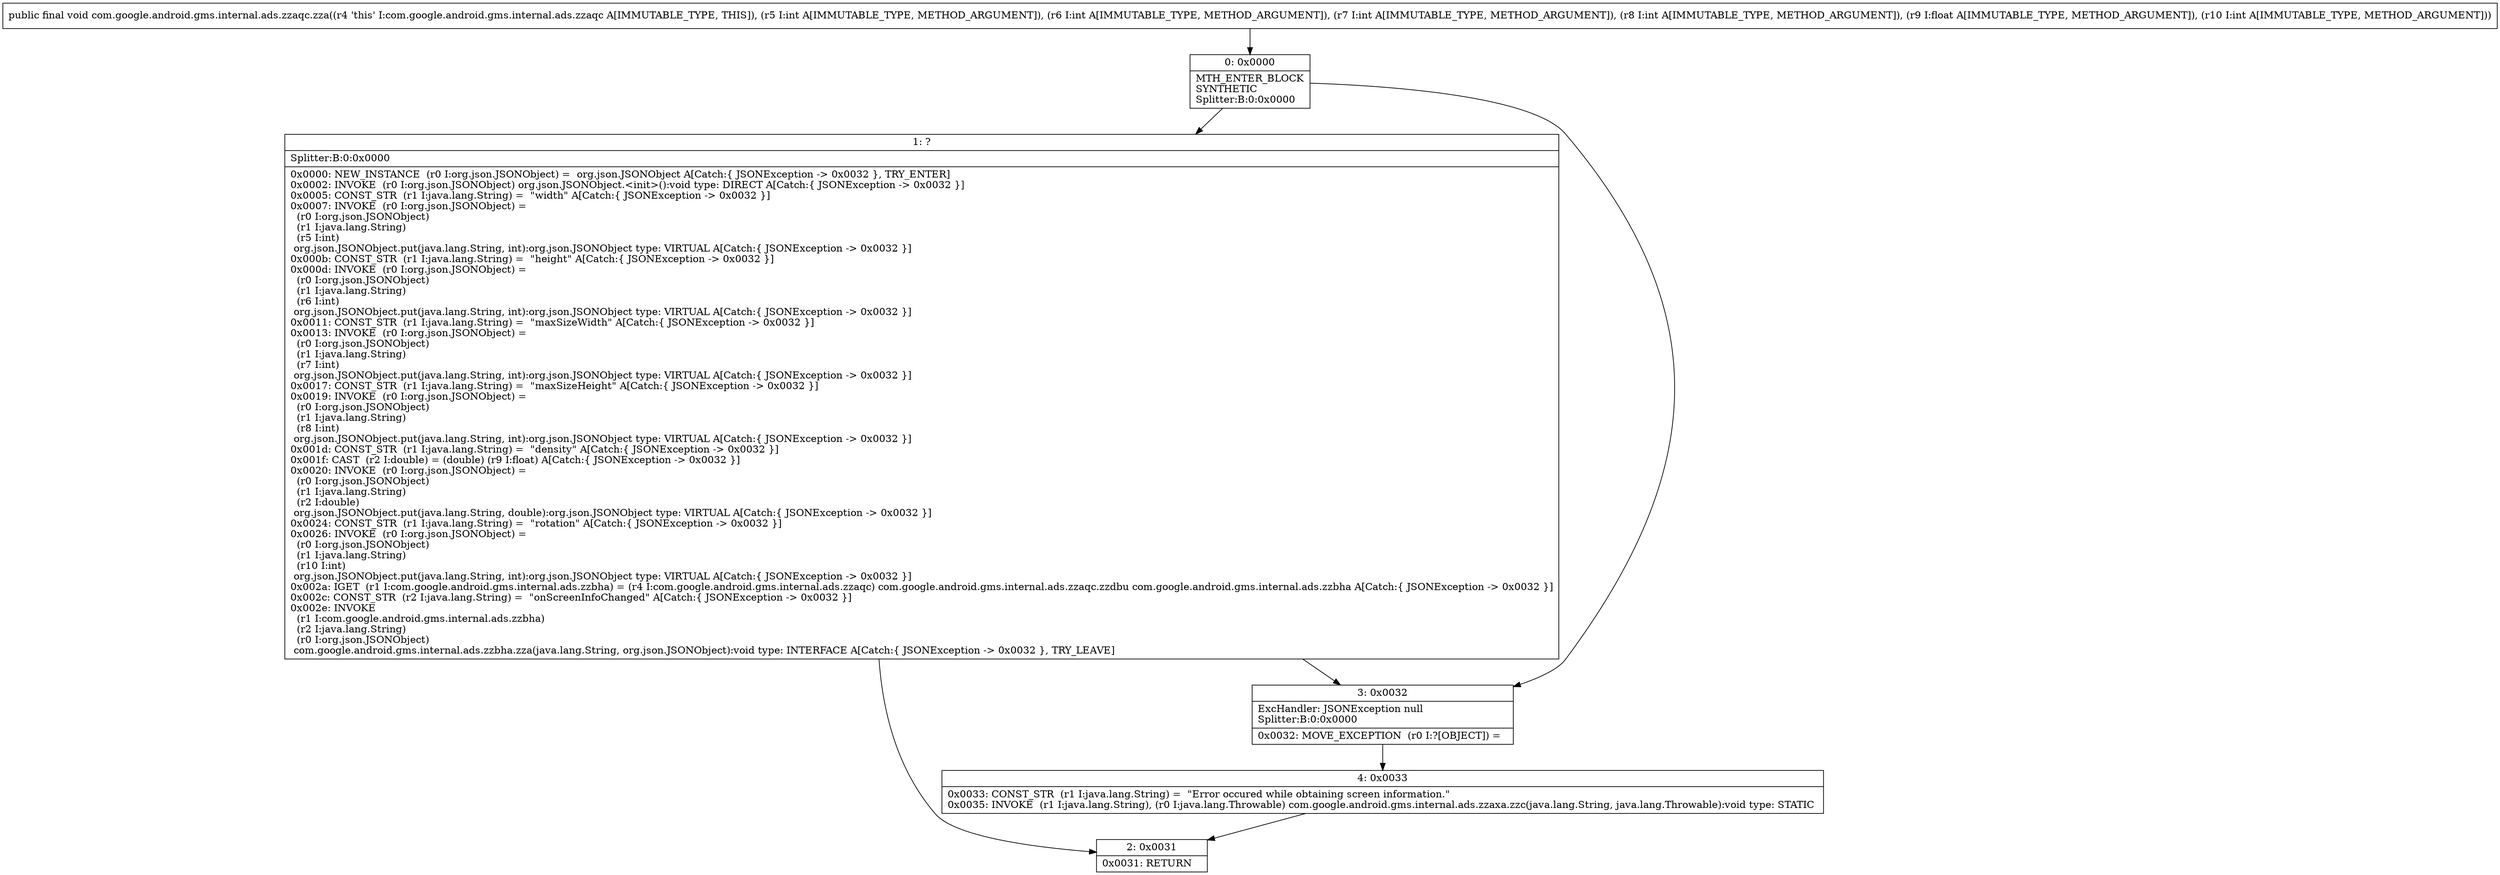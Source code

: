 digraph "CFG forcom.google.android.gms.internal.ads.zzaqc.zza(IIIIFI)V" {
Node_0 [shape=record,label="{0\:\ 0x0000|MTH_ENTER_BLOCK\lSYNTHETIC\lSplitter:B:0:0x0000\l}"];
Node_1 [shape=record,label="{1\:\ ?|Splitter:B:0:0x0000\l|0x0000: NEW_INSTANCE  (r0 I:org.json.JSONObject) =  org.json.JSONObject A[Catch:\{ JSONException \-\> 0x0032 \}, TRY_ENTER]\l0x0002: INVOKE  (r0 I:org.json.JSONObject) org.json.JSONObject.\<init\>():void type: DIRECT A[Catch:\{ JSONException \-\> 0x0032 \}]\l0x0005: CONST_STR  (r1 I:java.lang.String) =  \"width\" A[Catch:\{ JSONException \-\> 0x0032 \}]\l0x0007: INVOKE  (r0 I:org.json.JSONObject) = \l  (r0 I:org.json.JSONObject)\l  (r1 I:java.lang.String)\l  (r5 I:int)\l org.json.JSONObject.put(java.lang.String, int):org.json.JSONObject type: VIRTUAL A[Catch:\{ JSONException \-\> 0x0032 \}]\l0x000b: CONST_STR  (r1 I:java.lang.String) =  \"height\" A[Catch:\{ JSONException \-\> 0x0032 \}]\l0x000d: INVOKE  (r0 I:org.json.JSONObject) = \l  (r0 I:org.json.JSONObject)\l  (r1 I:java.lang.String)\l  (r6 I:int)\l org.json.JSONObject.put(java.lang.String, int):org.json.JSONObject type: VIRTUAL A[Catch:\{ JSONException \-\> 0x0032 \}]\l0x0011: CONST_STR  (r1 I:java.lang.String) =  \"maxSizeWidth\" A[Catch:\{ JSONException \-\> 0x0032 \}]\l0x0013: INVOKE  (r0 I:org.json.JSONObject) = \l  (r0 I:org.json.JSONObject)\l  (r1 I:java.lang.String)\l  (r7 I:int)\l org.json.JSONObject.put(java.lang.String, int):org.json.JSONObject type: VIRTUAL A[Catch:\{ JSONException \-\> 0x0032 \}]\l0x0017: CONST_STR  (r1 I:java.lang.String) =  \"maxSizeHeight\" A[Catch:\{ JSONException \-\> 0x0032 \}]\l0x0019: INVOKE  (r0 I:org.json.JSONObject) = \l  (r0 I:org.json.JSONObject)\l  (r1 I:java.lang.String)\l  (r8 I:int)\l org.json.JSONObject.put(java.lang.String, int):org.json.JSONObject type: VIRTUAL A[Catch:\{ JSONException \-\> 0x0032 \}]\l0x001d: CONST_STR  (r1 I:java.lang.String) =  \"density\" A[Catch:\{ JSONException \-\> 0x0032 \}]\l0x001f: CAST  (r2 I:double) = (double) (r9 I:float) A[Catch:\{ JSONException \-\> 0x0032 \}]\l0x0020: INVOKE  (r0 I:org.json.JSONObject) = \l  (r0 I:org.json.JSONObject)\l  (r1 I:java.lang.String)\l  (r2 I:double)\l org.json.JSONObject.put(java.lang.String, double):org.json.JSONObject type: VIRTUAL A[Catch:\{ JSONException \-\> 0x0032 \}]\l0x0024: CONST_STR  (r1 I:java.lang.String) =  \"rotation\" A[Catch:\{ JSONException \-\> 0x0032 \}]\l0x0026: INVOKE  (r0 I:org.json.JSONObject) = \l  (r0 I:org.json.JSONObject)\l  (r1 I:java.lang.String)\l  (r10 I:int)\l org.json.JSONObject.put(java.lang.String, int):org.json.JSONObject type: VIRTUAL A[Catch:\{ JSONException \-\> 0x0032 \}]\l0x002a: IGET  (r1 I:com.google.android.gms.internal.ads.zzbha) = (r4 I:com.google.android.gms.internal.ads.zzaqc) com.google.android.gms.internal.ads.zzaqc.zzdbu com.google.android.gms.internal.ads.zzbha A[Catch:\{ JSONException \-\> 0x0032 \}]\l0x002c: CONST_STR  (r2 I:java.lang.String) =  \"onScreenInfoChanged\" A[Catch:\{ JSONException \-\> 0x0032 \}]\l0x002e: INVOKE  \l  (r1 I:com.google.android.gms.internal.ads.zzbha)\l  (r2 I:java.lang.String)\l  (r0 I:org.json.JSONObject)\l com.google.android.gms.internal.ads.zzbha.zza(java.lang.String, org.json.JSONObject):void type: INTERFACE A[Catch:\{ JSONException \-\> 0x0032 \}, TRY_LEAVE]\l}"];
Node_2 [shape=record,label="{2\:\ 0x0031|0x0031: RETURN   \l}"];
Node_3 [shape=record,label="{3\:\ 0x0032|ExcHandler: JSONException null\lSplitter:B:0:0x0000\l|0x0032: MOVE_EXCEPTION  (r0 I:?[OBJECT]) =  \l}"];
Node_4 [shape=record,label="{4\:\ 0x0033|0x0033: CONST_STR  (r1 I:java.lang.String) =  \"Error occured while obtaining screen information.\" \l0x0035: INVOKE  (r1 I:java.lang.String), (r0 I:java.lang.Throwable) com.google.android.gms.internal.ads.zzaxa.zzc(java.lang.String, java.lang.Throwable):void type: STATIC \l}"];
MethodNode[shape=record,label="{public final void com.google.android.gms.internal.ads.zzaqc.zza((r4 'this' I:com.google.android.gms.internal.ads.zzaqc A[IMMUTABLE_TYPE, THIS]), (r5 I:int A[IMMUTABLE_TYPE, METHOD_ARGUMENT]), (r6 I:int A[IMMUTABLE_TYPE, METHOD_ARGUMENT]), (r7 I:int A[IMMUTABLE_TYPE, METHOD_ARGUMENT]), (r8 I:int A[IMMUTABLE_TYPE, METHOD_ARGUMENT]), (r9 I:float A[IMMUTABLE_TYPE, METHOD_ARGUMENT]), (r10 I:int A[IMMUTABLE_TYPE, METHOD_ARGUMENT])) }"];
MethodNode -> Node_0;
Node_0 -> Node_1;
Node_0 -> Node_3;
Node_1 -> Node_2;
Node_1 -> Node_3;
Node_3 -> Node_4;
Node_4 -> Node_2;
}

